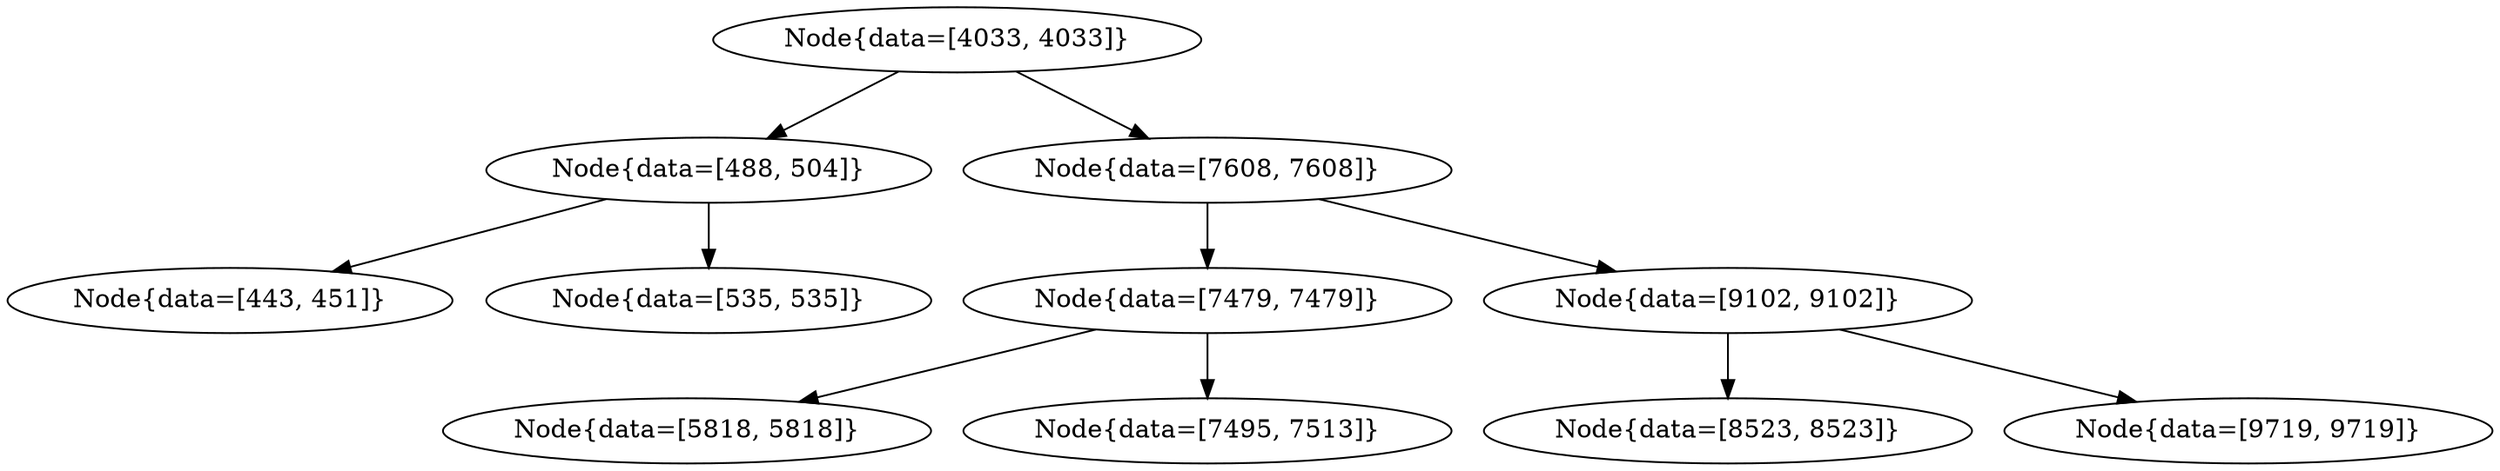 digraph G{
751275626 [label="Node{data=[4033, 4033]}"]
751275626 -> 1589840006
1589840006 [label="Node{data=[488, 504]}"]
1589840006 -> 909640117
909640117 [label="Node{data=[443, 451]}"]
1589840006 -> 2062540934
2062540934 [label="Node{data=[535, 535]}"]
751275626 -> 1783338351
1783338351 [label="Node{data=[7608, 7608]}"]
1783338351 -> 738867096
738867096 [label="Node{data=[7479, 7479]}"]
738867096 -> 1523166725
1523166725 [label="Node{data=[5818, 5818]}"]
738867096 -> 1604816394
1604816394 [label="Node{data=[7495, 7513]}"]
1783338351 -> 1777436796
1777436796 [label="Node{data=[9102, 9102]}"]
1777436796 -> 339399725
339399725 [label="Node{data=[8523, 8523]}"]
1777436796 -> 51706153
51706153 [label="Node{data=[9719, 9719]}"]
}